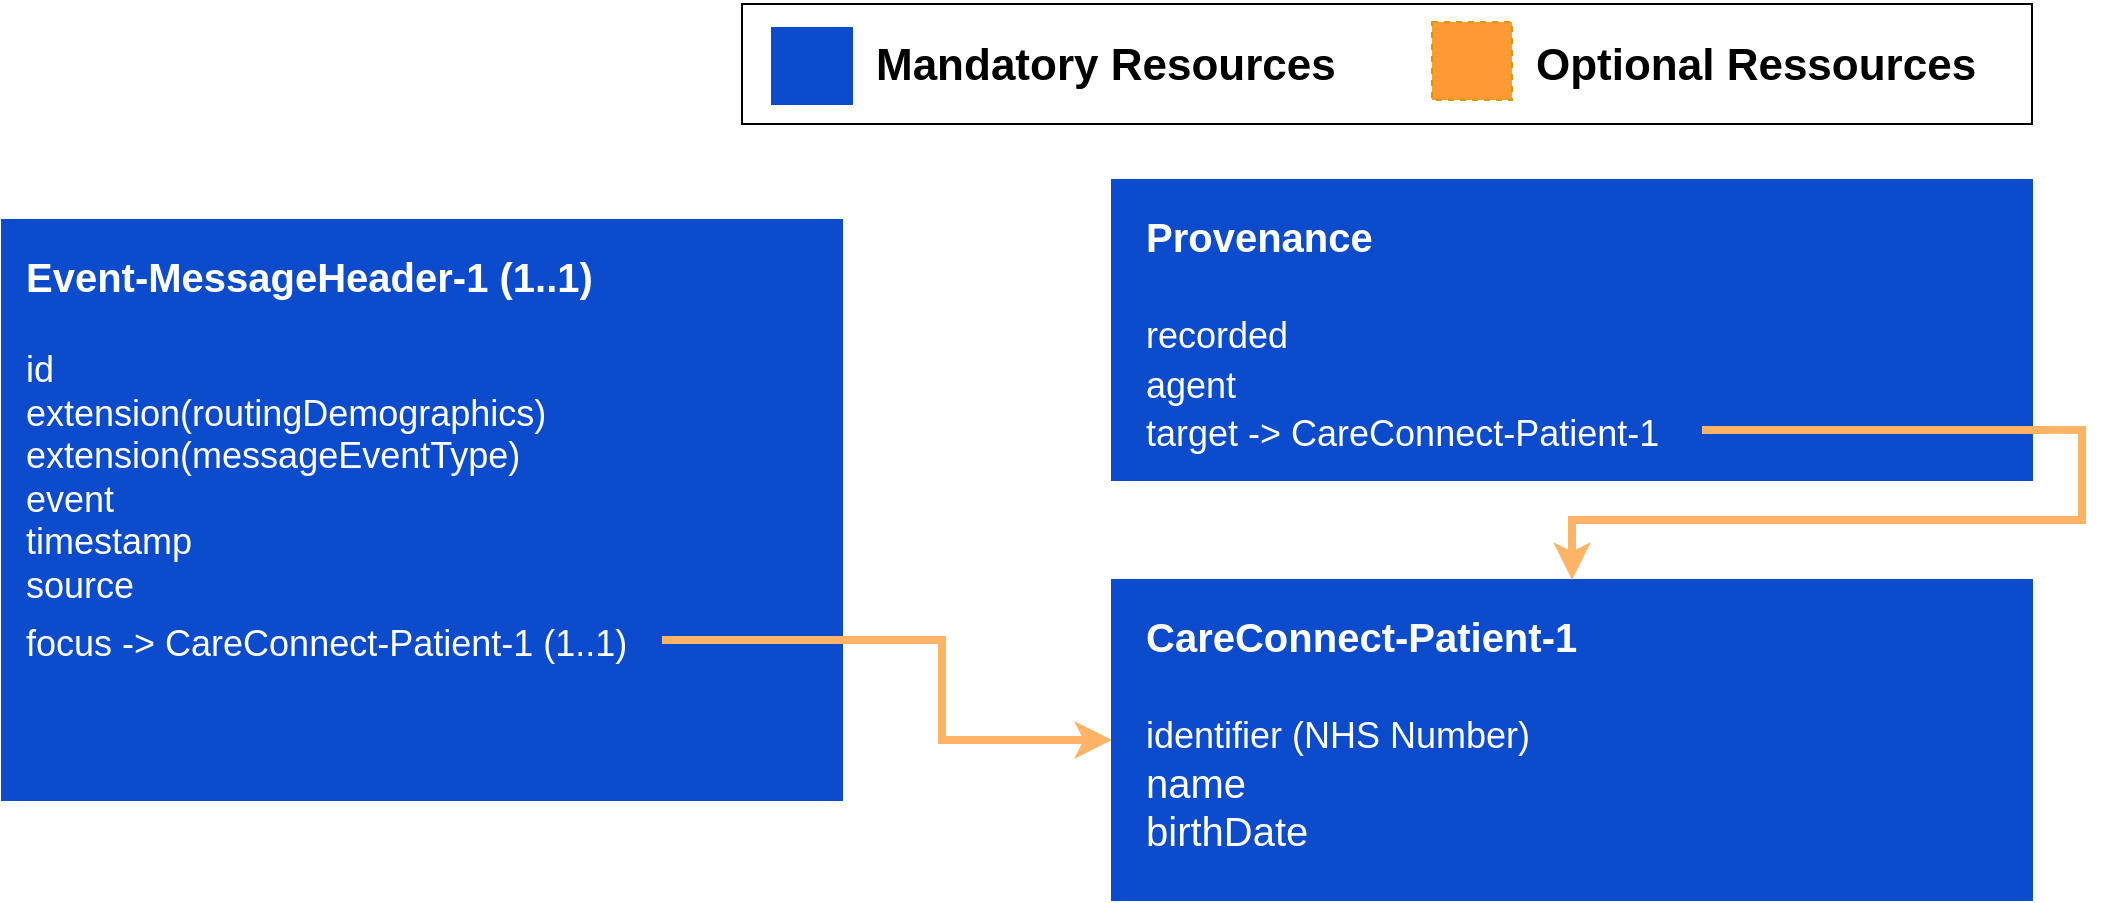 <mxfile version="13.6.2" type="device"><diagram id="b6cc2b64-dc74-26d6-7d0d-ee15ff615bd6" name="Page-1"><mxGraphModel dx="1422" dy="832" grid="1" gridSize="10" guides="1" tooltips="1" connect="1" arrows="1" fold="1" page="1" pageScale="1" pageWidth="850" pageHeight="1100" background="#ffffff" math="0" shadow="0"><root><mxCell id="0"/><mxCell id="1" parent="0"/><mxCell id="tlgR0EKRQ9yQIr35-QMX-92" value="" style="rounded=0;whiteSpace=wrap;html=1;strokeColor=#000000;strokeWidth=1;fillColor=none;gradientColor=none;fontSize=90;fontColor=#000000;align=left;" parent="1" vertex="1"><mxGeometry x="690" y="382" width="645" height="60" as="geometry"/></mxCell><mxCell id="tlgR0EKRQ9yQIr35-QMX-93" value="&lt;br style=&quot;font-size: 20px&quot;&gt;" style="rounded=0;whiteSpace=wrap;html=1;fillColor=#FF9933;strokeColor=#d79b00;fontColor=#000000;verticalAlign=top;align=left;fontSize=20;spacingLeft=10;spacingTop=10;spacingBottom=10;spacingRight=10;fontStyle=1;gradientDirection=east;dashed=1;" parent="1" vertex="1"><mxGeometry x="1035" y="391" width="40" height="39" as="geometry"/></mxCell><mxCell id="tlgR0EKRQ9yQIr35-QMX-94" value="&lt;br style=&quot;font-size: 20px&quot;&gt;" style="rounded=0;whiteSpace=wrap;html=1;fillColor=#0C4CCC;strokeColor=#0C4CCC;fontColor=#FFFFFF;verticalAlign=top;align=left;fontSize=20;spacingLeft=10;spacingTop=10;spacingBottom=10;spacingRight=10;fontStyle=1" parent="1" vertex="1"><mxGeometry x="705" y="394" width="40" height="38" as="geometry"/></mxCell><mxCell id="tlgR0EKRQ9yQIr35-QMX-95" value="Optional Ressources" style="text;html=1;strokeColor=none;fillColor=none;align=left;verticalAlign=middle;whiteSpace=wrap;rounded=0;dashed=1;fontSize=22;fontColor=#000000;fontStyle=1" parent="1" vertex="1"><mxGeometry x="1085" y="380" width="245" height="65" as="geometry"/></mxCell><mxCell id="tlgR0EKRQ9yQIr35-QMX-96" value="&lt;div style=&quot;text-align: left&quot;&gt;&lt;span&gt;Mandatory Resources&lt;/span&gt;&lt;/div&gt;" style="text;html=1;strokeColor=none;fillColor=none;align=left;verticalAlign=middle;whiteSpace=wrap;rounded=0;dashed=1;fontSize=22;fontColor=#000000;fontStyle=1" parent="1" vertex="1"><mxGeometry x="755" y="380" width="245" height="65" as="geometry"/></mxCell><mxCell id="tlgR0EKRQ9yQIr35-QMX-97" value="Event-MessageHeader-1 (1..1)" style="rounded=0;whiteSpace=wrap;html=1;fillColor=#0C4CCC;strokeColor=#0C4CCC;fontColor=#FFFFFF;verticalAlign=top;align=left;fontSize=20;spacingLeft=10;spacingTop=10;spacingBottom=10;spacingRight=10;fontStyle=1" parent="1" vertex="1"><mxGeometry x="320" y="490" width="420" height="290" as="geometry"/></mxCell><mxCell id="tlgR0EKRQ9yQIr35-QMX-98" style="edgeStyle=orthogonalEdgeStyle;rounded=0;orthogonalLoop=1;jettySize=auto;html=1;entryX=0;entryY=0.5;entryDx=0;entryDy=0;fillColor=#fff2cc;strokeColor=#FFB366;strokeWidth=4;exitX=1;exitY=0.5;exitDx=0;exitDy=0;" parent="1" source="tlgR0EKRQ9yQIr35-QMX-99" target="tlgR0EKRQ9yQIr35-QMX-100" edge="1"><mxGeometry relative="1" as="geometry"><Array as="points"><mxPoint x="790" y="700"/><mxPoint x="790" y="750"/></Array><mxPoint x="490" y="448" as="sourcePoint"/></mxGeometry></mxCell><mxCell id="tlgR0EKRQ9yQIr35-QMX-99" value="focus -&amp;gt; CareConnect-Patient-1 (1..1)" style="text;html=1;fontSize=18;fontColor=#FFFFFF;" parent="1" vertex="1"><mxGeometry x="330" y="685" width="320" height="30" as="geometry"/></mxCell><mxCell id="tlgR0EKRQ9yQIr35-QMX-100" value="CareConnect-Patient-1&lt;br&gt;&lt;br&gt;&lt;span style=&quot;font-size: 18px ; font-weight: 400&quot;&gt;identifier (NHS Number)&lt;br&gt;&lt;/span&gt;&lt;span style=&quot;font-weight: 400&quot;&gt;name&lt;br&gt;birthDate&lt;br&gt;&lt;/span&gt;" style="rounded=0;whiteSpace=wrap;html=1;fillColor=#0C4CCC;strokeColor=#0C4CCC;fontColor=#FFFFFF;verticalAlign=top;align=left;fontSize=20;spacingLeft=15;spacingTop=10;spacingBottom=10;spacingRight=10;fontStyle=1" parent="1" vertex="1"><mxGeometry x="875" y="670" width="460" height="160" as="geometry"/></mxCell><mxCell id="tlgR0EKRQ9yQIr35-QMX-101" value="id&lt;br&gt;extension(routingDemographics)&lt;br&gt;extension(messageEventType)&lt;br&gt;event&lt;br&gt;timestamp&lt;br&gt;source" style="text;html=1;fontSize=18;fontColor=#FFFFFF;" parent="1" vertex="1"><mxGeometry x="330" y="547.5" width="370" height="137.5" as="geometry"/></mxCell><mxCell id="PFK6K5AhQtcxu3OAmci9-1" value="Provenance&lt;br&gt;&lt;br&gt;&lt;span style=&quot;font-size: 18px ; font-weight: 400&quot;&gt;recorded&lt;br&gt;agent&lt;/span&gt;&lt;span style=&quot;font-weight: 400&quot;&gt;&lt;br&gt;&lt;/span&gt;" style="rounded=0;whiteSpace=wrap;html=1;fillColor=#0C4CCC;strokeColor=#0C4CCC;fontColor=#FFFFFF;verticalAlign=top;align=left;fontSize=20;spacingLeft=15;spacingTop=10;spacingBottom=10;spacingRight=10;fontStyle=1" vertex="1" parent="1"><mxGeometry x="875" y="470" width="460" height="150" as="geometry"/></mxCell><mxCell id="PFK6K5AhQtcxu3OAmci9-4" style="edgeStyle=orthogonalEdgeStyle;rounded=0;orthogonalLoop=1;jettySize=auto;html=1;exitX=1;exitY=0.5;exitDx=0;exitDy=0;fillColor=#dae8fc;strokeColor=#FFB366;strokeWidth=4;" edge="1" parent="1" source="PFK6K5AhQtcxu3OAmci9-2" target="tlgR0EKRQ9yQIr35-QMX-100"><mxGeometry relative="1" as="geometry"><Array as="points"><mxPoint x="1360" y="595"/><mxPoint x="1360" y="640"/><mxPoint x="1105" y="640"/></Array></mxGeometry></mxCell><mxCell id="PFK6K5AhQtcxu3OAmci9-2" value="target -&amp;gt; CareConnect-Patient-1" style="text;html=1;fontSize=18;fontColor=#FFFFFF;" vertex="1" parent="1"><mxGeometry x="890" y="580" width="280" height="30" as="geometry"/></mxCell></root></mxGraphModel></diagram></mxfile>